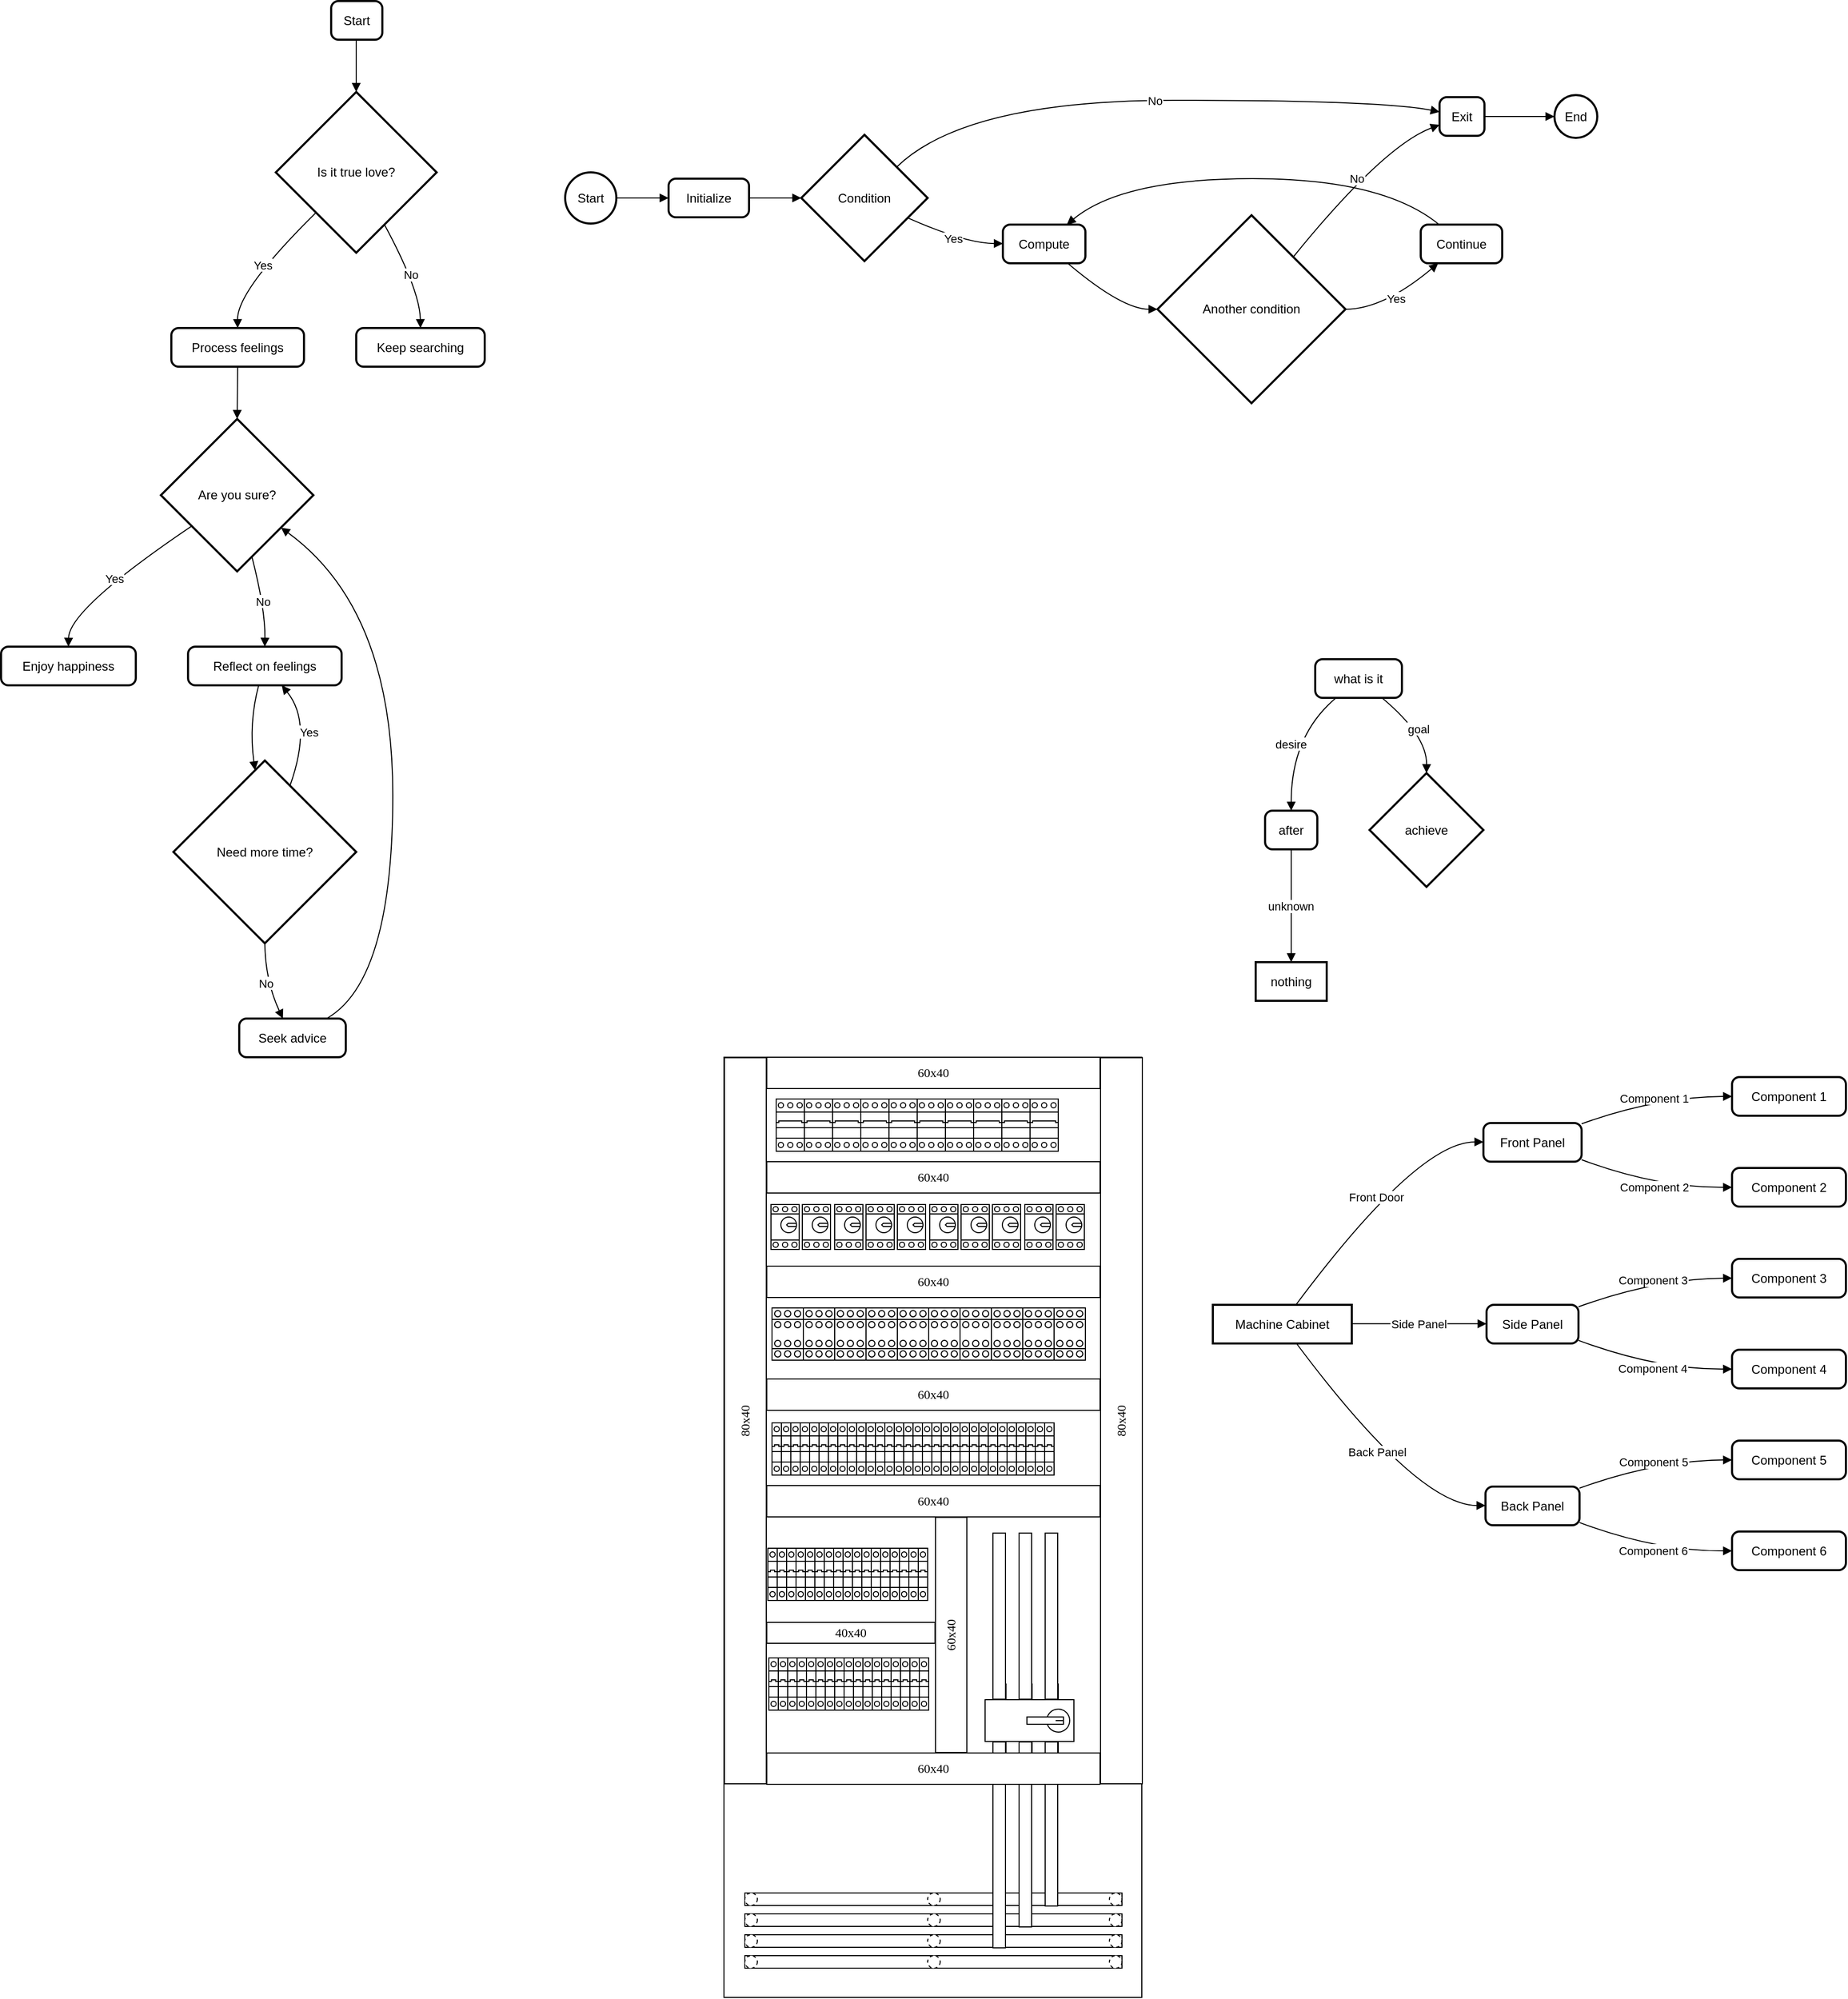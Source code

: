<mxfile version="24.7.10">
  <diagram name="Page-1" id="JNUpkEpiuHTfUst7GYjN">
    <mxGraphModel dx="1196" dy="-2684" grid="1" gridSize="10" guides="1" tooltips="1" connect="1" arrows="1" fold="1" page="1" pageScale="1" pageWidth="850" pageHeight="1100" math="0" shadow="0">
      <root>
        <mxCell id="0" />
        <mxCell id="1" parent="0" />
        <mxCell id="OuKS78Ats9uxQYEp-e0J-1" value="Start" style="rounded=1;absoluteArcSize=1;arcSize=14;whiteSpace=wrap;strokeWidth=2;" vertex="1" parent="1">
          <mxGeometry x="336" y="3370" width="49" height="37" as="geometry" />
        </mxCell>
        <mxCell id="OuKS78Ats9uxQYEp-e0J-2" value="Is it true love?" style="rhombus;strokeWidth=2;whiteSpace=wrap;" vertex="1" parent="1">
          <mxGeometry x="283" y="3457" width="154" height="154" as="geometry" />
        </mxCell>
        <mxCell id="OuKS78Ats9uxQYEp-e0J-3" value="Process feelings" style="rounded=1;absoluteArcSize=1;arcSize=14;whiteSpace=wrap;strokeWidth=2;" vertex="1" parent="1">
          <mxGeometry x="183" y="3683" width="127" height="37" as="geometry" />
        </mxCell>
        <mxCell id="OuKS78Ats9uxQYEp-e0J-4" value="Are you sure?" style="rhombus;strokeWidth=2;whiteSpace=wrap;" vertex="1" parent="1">
          <mxGeometry x="173" y="3770" width="146" height="146" as="geometry" />
        </mxCell>
        <mxCell id="OuKS78Ats9uxQYEp-e0J-5" value="Enjoy happiness" style="rounded=1;absoluteArcSize=1;arcSize=14;whiteSpace=wrap;strokeWidth=2;" vertex="1" parent="1">
          <mxGeometry x="20" y="3988" width="129" height="37" as="geometry" />
        </mxCell>
        <mxCell id="OuKS78Ats9uxQYEp-e0J-6" value="Reflect on feelings" style="rounded=1;absoluteArcSize=1;arcSize=14;whiteSpace=wrap;strokeWidth=2;" vertex="1" parent="1">
          <mxGeometry x="199" y="3988" width="147" height="37" as="geometry" />
        </mxCell>
        <mxCell id="OuKS78Ats9uxQYEp-e0J-7" value="Need more time?" style="rhombus;strokeWidth=2;whiteSpace=wrap;" vertex="1" parent="1">
          <mxGeometry x="185" y="4097" width="175" height="175" as="geometry" />
        </mxCell>
        <mxCell id="OuKS78Ats9uxQYEp-e0J-8" value="Seek advice" style="rounded=1;absoluteArcSize=1;arcSize=14;whiteSpace=wrap;strokeWidth=2;" vertex="1" parent="1">
          <mxGeometry x="248" y="4344" width="102" height="37" as="geometry" />
        </mxCell>
        <mxCell id="OuKS78Ats9uxQYEp-e0J-9" value="Keep searching" style="rounded=1;absoluteArcSize=1;arcSize=14;whiteSpace=wrap;strokeWidth=2;" vertex="1" parent="1">
          <mxGeometry x="360" y="3683" width="123" height="37" as="geometry" />
        </mxCell>
        <mxCell id="OuKS78Ats9uxQYEp-e0J-10" value="" style="curved=1;startArrow=none;endArrow=block;exitX=0.49;exitY=1;entryX=0.5;entryY=0;rounded=0;" edge="1" parent="1" source="OuKS78Ats9uxQYEp-e0J-1" target="OuKS78Ats9uxQYEp-e0J-2">
          <mxGeometry relative="1" as="geometry">
            <Array as="points" />
          </mxGeometry>
        </mxCell>
        <mxCell id="OuKS78Ats9uxQYEp-e0J-11" value="Yes" style="curved=1;startArrow=none;endArrow=block;exitX=0;exitY=1;entryX=0.5;entryY=0;rounded=0;" edge="1" parent="1" source="OuKS78Ats9uxQYEp-e0J-2" target="OuKS78Ats9uxQYEp-e0J-3">
          <mxGeometry relative="1" as="geometry">
            <Array as="points">
              <mxPoint x="246" y="3647" />
            </Array>
          </mxGeometry>
        </mxCell>
        <mxCell id="OuKS78Ats9uxQYEp-e0J-12" value="" style="curved=1;startArrow=none;endArrow=block;exitX=0.5;exitY=1;entryX=0.5;entryY=0;rounded=0;" edge="1" parent="1" source="OuKS78Ats9uxQYEp-e0J-3" target="OuKS78Ats9uxQYEp-e0J-4">
          <mxGeometry relative="1" as="geometry">
            <Array as="points" />
          </mxGeometry>
        </mxCell>
        <mxCell id="OuKS78Ats9uxQYEp-e0J-13" value="Yes" style="curved=1;startArrow=none;endArrow=block;exitX=0;exitY=0.84;entryX=0.5;entryY=0;rounded=0;" edge="1" parent="1" source="OuKS78Ats9uxQYEp-e0J-4" target="OuKS78Ats9uxQYEp-e0J-5">
          <mxGeometry relative="1" as="geometry">
            <Array as="points">
              <mxPoint x="85" y="3952" />
            </Array>
          </mxGeometry>
        </mxCell>
        <mxCell id="OuKS78Ats9uxQYEp-e0J-14" value="No" style="curved=1;startArrow=none;endArrow=block;exitX=0.62;exitY=1;entryX=0.5;entryY=0;rounded=0;" edge="1" parent="1" source="OuKS78Ats9uxQYEp-e0J-4" target="OuKS78Ats9uxQYEp-e0J-6">
          <mxGeometry relative="1" as="geometry">
            <Array as="points">
              <mxPoint x="273" y="3952" />
            </Array>
          </mxGeometry>
        </mxCell>
        <mxCell id="OuKS78Ats9uxQYEp-e0J-15" value="" style="curved=1;startArrow=none;endArrow=block;exitX=0.46;exitY=1;entryX=0.44;entryY=0;rounded=0;" edge="1" parent="1" source="OuKS78Ats9uxQYEp-e0J-6" target="OuKS78Ats9uxQYEp-e0J-7">
          <mxGeometry relative="1" as="geometry">
            <Array as="points">
              <mxPoint x="257" y="4061" />
            </Array>
          </mxGeometry>
        </mxCell>
        <mxCell id="OuKS78Ats9uxQYEp-e0J-16" value="Yes" style="curved=1;startArrow=none;endArrow=block;exitX=0.69;exitY=0;entryX=0.61;entryY=1;rounded=0;" edge="1" parent="1" source="OuKS78Ats9uxQYEp-e0J-7" target="OuKS78Ats9uxQYEp-e0J-6">
          <mxGeometry relative="1" as="geometry">
            <Array as="points">
              <mxPoint x="318" y="4061" />
            </Array>
          </mxGeometry>
        </mxCell>
        <mxCell id="OuKS78Ats9uxQYEp-e0J-17" value="No" style="curved=1;startArrow=none;endArrow=block;exitX=0.5;exitY=1;entryX=0.41;entryY=0;rounded=0;" edge="1" parent="1" source="OuKS78Ats9uxQYEp-e0J-7" target="OuKS78Ats9uxQYEp-e0J-8">
          <mxGeometry relative="1" as="geometry">
            <Array as="points">
              <mxPoint x="273" y="4308" />
            </Array>
          </mxGeometry>
        </mxCell>
        <mxCell id="OuKS78Ats9uxQYEp-e0J-18" value="" style="curved=1;startArrow=none;endArrow=block;exitX=0.82;exitY=0;entryX=1;entryY=0.87;rounded=0;" edge="1" parent="1" source="OuKS78Ats9uxQYEp-e0J-8" target="OuKS78Ats9uxQYEp-e0J-4">
          <mxGeometry relative="1" as="geometry">
            <Array as="points">
              <mxPoint x="395" y="4308" />
              <mxPoint x="395" y="3952" />
            </Array>
          </mxGeometry>
        </mxCell>
        <mxCell id="OuKS78Ats9uxQYEp-e0J-19" value="No" style="curved=1;startArrow=none;endArrow=block;exitX=0.77;exitY=1;entryX=0.5;entryY=0;rounded=0;" edge="1" parent="1" source="OuKS78Ats9uxQYEp-e0J-2" target="OuKS78Ats9uxQYEp-e0J-9">
          <mxGeometry relative="1" as="geometry">
            <Array as="points">
              <mxPoint x="421" y="3647" />
            </Array>
          </mxGeometry>
        </mxCell>
        <mxCell id="OuKS78Ats9uxQYEp-e0J-20" value="Start" style="ellipse;aspect=fixed;strokeWidth=2;whiteSpace=wrap;" vertex="1" parent="1">
          <mxGeometry x="560" y="3534" width="49" height="49" as="geometry" />
        </mxCell>
        <mxCell id="OuKS78Ats9uxQYEp-e0J-21" value="Initialize" style="rounded=1;absoluteArcSize=1;arcSize=14;whiteSpace=wrap;strokeWidth=2;" vertex="1" parent="1">
          <mxGeometry x="659" y="3540" width="77" height="37" as="geometry" />
        </mxCell>
        <mxCell id="OuKS78Ats9uxQYEp-e0J-22" value="Condition" style="rhombus;strokeWidth=2;whiteSpace=wrap;" vertex="1" parent="1">
          <mxGeometry x="786" y="3498" width="121" height="121" as="geometry" />
        </mxCell>
        <mxCell id="OuKS78Ats9uxQYEp-e0J-23" value="Compute" style="rounded=1;absoluteArcSize=1;arcSize=14;whiteSpace=wrap;strokeWidth=2;" vertex="1" parent="1">
          <mxGeometry x="979" y="3584" width="79" height="37" as="geometry" />
        </mxCell>
        <mxCell id="OuKS78Ats9uxQYEp-e0J-24" value="Another condition" style="rhombus;strokeWidth=2;whiteSpace=wrap;" vertex="1" parent="1">
          <mxGeometry x="1127" y="3575" width="180" height="180" as="geometry" />
        </mxCell>
        <mxCell id="OuKS78Ats9uxQYEp-e0J-25" value="Exit" style="rounded=1;absoluteArcSize=1;arcSize=14;whiteSpace=wrap;strokeWidth=2;" vertex="1" parent="1">
          <mxGeometry x="1397" y="3462" width="43" height="37" as="geometry" />
        </mxCell>
        <mxCell id="OuKS78Ats9uxQYEp-e0J-26" value="Continue" style="rounded=1;absoluteArcSize=1;arcSize=14;whiteSpace=wrap;strokeWidth=2;" vertex="1" parent="1">
          <mxGeometry x="1379" y="3584" width="78" height="37" as="geometry" />
        </mxCell>
        <mxCell id="OuKS78Ats9uxQYEp-e0J-27" value="End" style="ellipse;aspect=fixed;strokeWidth=2;whiteSpace=wrap;" vertex="1" parent="1">
          <mxGeometry x="1507" y="3460" width="41" height="41" as="geometry" />
        </mxCell>
        <mxCell id="OuKS78Ats9uxQYEp-e0J-28" value="" style="curved=1;startArrow=none;endArrow=block;exitX=1;exitY=0.5;entryX=0;entryY=0.5;rounded=0;" edge="1" parent="1" source="OuKS78Ats9uxQYEp-e0J-20" target="OuKS78Ats9uxQYEp-e0J-21">
          <mxGeometry relative="1" as="geometry">
            <Array as="points" />
          </mxGeometry>
        </mxCell>
        <mxCell id="OuKS78Ats9uxQYEp-e0J-29" value="" style="curved=1;startArrow=none;endArrow=block;exitX=1;exitY=0.5;entryX=0;entryY=0.5;rounded=0;" edge="1" parent="1" source="OuKS78Ats9uxQYEp-e0J-21" target="OuKS78Ats9uxQYEp-e0J-22">
          <mxGeometry relative="1" as="geometry">
            <Array as="points" />
          </mxGeometry>
        </mxCell>
        <mxCell id="OuKS78Ats9uxQYEp-e0J-30" value="Yes" style="curved=1;startArrow=none;endArrow=block;exitX=1;exitY=0.73;entryX=0;entryY=0.49;rounded=0;" edge="1" parent="1" source="OuKS78Ats9uxQYEp-e0J-22" target="OuKS78Ats9uxQYEp-e0J-23">
          <mxGeometry relative="1" as="geometry">
            <Array as="points">
              <mxPoint x="943" y="3602" />
            </Array>
          </mxGeometry>
        </mxCell>
        <mxCell id="OuKS78Ats9uxQYEp-e0J-31" value="" style="curved=1;startArrow=none;endArrow=block;exitX=0.78;exitY=0.99;entryX=0;entryY=0.5;rounded=0;" edge="1" parent="1" source="OuKS78Ats9uxQYEp-e0J-23" target="OuKS78Ats9uxQYEp-e0J-24">
          <mxGeometry relative="1" as="geometry">
            <Array as="points">
              <mxPoint x="1093" y="3665" />
            </Array>
          </mxGeometry>
        </mxCell>
        <mxCell id="OuKS78Ats9uxQYEp-e0J-32" value="No" style="curved=1;startArrow=none;endArrow=block;exitX=0.9;exitY=0;entryX=-0.01;entryY=0.72;rounded=0;" edge="1" parent="1" source="OuKS78Ats9uxQYEp-e0J-24" target="OuKS78Ats9uxQYEp-e0J-25">
          <mxGeometry relative="1" as="geometry">
            <Array as="points">
              <mxPoint x="1343" y="3509" />
            </Array>
          </mxGeometry>
        </mxCell>
        <mxCell id="OuKS78Ats9uxQYEp-e0J-33" value="Yes" style="curved=1;startArrow=none;endArrow=block;exitX=1;exitY=0.5;entryX=0.22;entryY=0.99;rounded=0;" edge="1" parent="1" source="OuKS78Ats9uxQYEp-e0J-24" target="OuKS78Ats9uxQYEp-e0J-26">
          <mxGeometry relative="1" as="geometry">
            <Array as="points">
              <mxPoint x="1343" y="3665" />
            </Array>
          </mxGeometry>
        </mxCell>
        <mxCell id="OuKS78Ats9uxQYEp-e0J-34" value="" style="curved=1;startArrow=none;endArrow=block;exitX=0.22;exitY=-0.01;entryX=0.78;entryY=-0.01;rounded=0;" edge="1" parent="1" source="OuKS78Ats9uxQYEp-e0J-26" target="OuKS78Ats9uxQYEp-e0J-23">
          <mxGeometry relative="1" as="geometry">
            <Array as="points">
              <mxPoint x="1343" y="3540" />
              <mxPoint x="1093" y="3540" />
            </Array>
          </mxGeometry>
        </mxCell>
        <mxCell id="OuKS78Ats9uxQYEp-e0J-35" value="No" style="curved=1;startArrow=none;endArrow=block;exitX=1;exitY=0.02;entryX=-0.01;entryY=0.38;rounded=0;" edge="1" parent="1" source="OuKS78Ats9uxQYEp-e0J-22" target="OuKS78Ats9uxQYEp-e0J-25">
          <mxGeometry relative="1" as="geometry">
            <Array as="points">
              <mxPoint x="943" y="3465" />
              <mxPoint x="1343" y="3465" />
            </Array>
          </mxGeometry>
        </mxCell>
        <mxCell id="OuKS78Ats9uxQYEp-e0J-36" value="" style="curved=1;startArrow=none;endArrow=block;exitX=0.99;exitY=0.5;entryX=0;entryY=0.5;rounded=0;" edge="1" parent="1" source="OuKS78Ats9uxQYEp-e0J-25" target="OuKS78Ats9uxQYEp-e0J-27">
          <mxGeometry relative="1" as="geometry">
            <Array as="points" />
          </mxGeometry>
        </mxCell>
        <mxCell id="OuKS78Ats9uxQYEp-e0J-46" value="" style="whiteSpace=wrap;html=1;rounded=0;shadow=0;comic=0;labelBackgroundColor=none;strokeWidth=1;fontFamily=Verdana;fontSize=12;align=center;" vertex="1" parent="1">
          <mxGeometry x="712" y="4381" width="400" height="900" as="geometry" />
        </mxCell>
        <mxCell id="OuKS78Ats9uxQYEp-e0J-47" value="80x40" style="shape=rect;dashed=0;shadow=0;html=1;whiteSpace=wrap;rotation=270;rounded=0;comic=0;labelBackgroundColor=none;strokeWidth=1;fontFamily=Verdana;fontSize=12;align=center;" vertex="1" parent="1">
          <mxGeometry x="385" y="4709" width="695" height="40" as="geometry" />
        </mxCell>
        <mxCell id="OuKS78Ats9uxQYEp-e0J-48" value="80x40" style="shape=rect;dashed=0;shadow=0;html=1;whiteSpace=wrap;rotation=270;rounded=0;comic=0;labelBackgroundColor=none;strokeWidth=1;fontFamily=Verdana;fontSize=12;align=center;" vertex="1" parent="1">
          <mxGeometry x="745" y="4709" width="695" height="40" as="geometry" />
        </mxCell>
        <mxCell id="OuKS78Ats9uxQYEp-e0J-49" value="60x40" style="shape=rect;dashed=0;shadow=0;html=1;whiteSpace=wrap;rounded=0;comic=0;labelBackgroundColor=none;strokeWidth=1;fontFamily=Verdana;fontSize=12;lign=center;" vertex="1" parent="1">
          <mxGeometry x="753" y="4381" width="319" height="30" as="geometry" />
        </mxCell>
        <mxCell id="OuKS78Ats9uxQYEp-e0J-50" value="" style="verticalLabelPosition=bottom;dashed=0;shadow=0;html=1;align=center;verticalAlign=top;strokeWidth=1;shape=mxgraph.cabinets.motorized_switch_3p;rounded=0;comic=0;labelBackgroundColor=none;fontFamily=Verdana;fontSize=12" vertex="1" parent="1">
          <mxGeometry x="962" y="4981" width="85" height="70" as="geometry" />
        </mxCell>
        <mxCell id="OuKS78Ats9uxQYEp-e0J-51" value="" style="whiteSpace=wrap;html=1;rounded=0;shadow=0;comic=0;labelBackgroundColor=none;strokeWidth=1;fontFamily=Verdana;fontSize=12;align=center;rotation=0;" vertex="1" parent="1">
          <mxGeometry x="732" y="5241" width="361" height="12" as="geometry" />
        </mxCell>
        <mxCell id="OuKS78Ats9uxQYEp-e0J-52" value="" style="whiteSpace=wrap;html=1;rounded=0;shadow=0;comic=0;labelBackgroundColor=none;strokeWidth=1;fontFamily=Verdana;fontSize=12;align=center;rotation=0;" vertex="1" parent="1">
          <mxGeometry x="732" y="5221" width="361" height="12" as="geometry" />
        </mxCell>
        <mxCell id="OuKS78Ats9uxQYEp-e0J-53" value="" style="whiteSpace=wrap;html=1;rounded=0;shadow=0;comic=0;labelBackgroundColor=none;strokeWidth=1;fontFamily=Verdana;fontSize=12;align=center;rotation=0;" vertex="1" parent="1">
          <mxGeometry x="732" y="5201" width="361" height="12" as="geometry" />
        </mxCell>
        <mxCell id="OuKS78Ats9uxQYEp-e0J-54" value="" style="whiteSpace=wrap;html=1;rounded=0;shadow=0;comic=0;labelBackgroundColor=none;strokeWidth=1;fontFamily=Verdana;fontSize=12;align=center;rotation=0;" vertex="1" parent="1">
          <mxGeometry x="732" y="5181" width="361" height="12" as="geometry" />
        </mxCell>
        <mxCell id="OuKS78Ats9uxQYEp-e0J-55" value="" style="ellipse;whiteSpace=wrap;html=1;rounded=0;shadow=0;comic=0;labelBackgroundColor=none;strokeWidth=1;fontFamily=Verdana;fontSize=12;align=center;dashed=1;" vertex="1" parent="1">
          <mxGeometry x="732" y="5241" width="12" height="12" as="geometry" />
        </mxCell>
        <mxCell id="OuKS78Ats9uxQYEp-e0J-56" value="" style="ellipse;whiteSpace=wrap;html=1;rounded=0;shadow=0;comic=0;labelBackgroundColor=none;strokeWidth=1;fontFamily=Verdana;fontSize=12;align=center;dashed=1;" vertex="1" parent="1">
          <mxGeometry x="907" y="5241" width="12" height="12" as="geometry" />
        </mxCell>
        <mxCell id="OuKS78Ats9uxQYEp-e0J-57" value="" style="ellipse;whiteSpace=wrap;html=1;rounded=0;shadow=0;comic=0;labelBackgroundColor=none;strokeWidth=1;fontFamily=Verdana;fontSize=12;align=center;dashed=1;" vertex="1" parent="1">
          <mxGeometry x="1081" y="5241" width="12" height="12" as="geometry" />
        </mxCell>
        <mxCell id="OuKS78Ats9uxQYEp-e0J-58" value="" style="ellipse;whiteSpace=wrap;html=1;rounded=0;shadow=0;comic=0;labelBackgroundColor=none;strokeWidth=1;fontFamily=Verdana;fontSize=12;align=center;dashed=1;" vertex="1" parent="1">
          <mxGeometry x="732" y="5221" width="12" height="12" as="geometry" />
        </mxCell>
        <mxCell id="OuKS78Ats9uxQYEp-e0J-59" value="" style="ellipse;whiteSpace=wrap;html=1;rounded=0;shadow=0;comic=0;labelBackgroundColor=none;strokeWidth=1;fontFamily=Verdana;fontSize=12;align=center;dashed=1;" vertex="1" parent="1">
          <mxGeometry x="907" y="5221" width="12" height="12" as="geometry" />
        </mxCell>
        <mxCell id="OuKS78Ats9uxQYEp-e0J-60" value="" style="ellipse;whiteSpace=wrap;html=1;rounded=0;shadow=0;comic=0;labelBackgroundColor=none;strokeWidth=1;fontFamily=Verdana;fontSize=12;align=center;dashed=1;" vertex="1" parent="1">
          <mxGeometry x="1081" y="5221" width="12" height="12" as="geometry" />
        </mxCell>
        <mxCell id="OuKS78Ats9uxQYEp-e0J-61" value="" style="ellipse;whiteSpace=wrap;html=1;rounded=0;shadow=0;comic=0;labelBackgroundColor=none;strokeWidth=1;fontFamily=Verdana;fontSize=12;align=center;dashed=1;" vertex="1" parent="1">
          <mxGeometry x="732" y="5201" width="12" height="12" as="geometry" />
        </mxCell>
        <mxCell id="OuKS78Ats9uxQYEp-e0J-62" value="" style="ellipse;whiteSpace=wrap;html=1;rounded=0;shadow=0;comic=0;labelBackgroundColor=none;strokeWidth=1;fontFamily=Verdana;fontSize=12;align=center;dashed=1;" vertex="1" parent="1">
          <mxGeometry x="907" y="5201" width="12" height="12" as="geometry" />
        </mxCell>
        <mxCell id="OuKS78Ats9uxQYEp-e0J-63" value="" style="ellipse;whiteSpace=wrap;html=1;rounded=0;shadow=0;comic=0;labelBackgroundColor=none;strokeWidth=1;fontFamily=Verdana;fontSize=12;align=center;dashed=1;" vertex="1" parent="1">
          <mxGeometry x="1081" y="5201" width="12" height="12" as="geometry" />
        </mxCell>
        <mxCell id="OuKS78Ats9uxQYEp-e0J-64" value="" style="ellipse;whiteSpace=wrap;html=1;rounded=0;shadow=0;comic=0;labelBackgroundColor=none;strokeWidth=1;fontFamily=Verdana;fontSize=12;align=center;dashed=1;" vertex="1" parent="1">
          <mxGeometry x="732" y="5181" width="12" height="12" as="geometry" />
        </mxCell>
        <mxCell id="OuKS78Ats9uxQYEp-e0J-65" value="" style="ellipse;whiteSpace=wrap;html=1;rounded=0;shadow=0;comic=0;labelBackgroundColor=none;strokeWidth=1;fontFamily=Verdana;fontSize=12;align=center;dashed=1;" vertex="1" parent="1">
          <mxGeometry x="907" y="5181" width="12" height="12" as="geometry" />
        </mxCell>
        <mxCell id="OuKS78Ats9uxQYEp-e0J-66" value="" style="ellipse;whiteSpace=wrap;html=1;rounded=0;shadow=0;comic=0;labelBackgroundColor=none;strokeWidth=1;fontFamily=Verdana;fontSize=12;align=center;dashed=1;" vertex="1" parent="1">
          <mxGeometry x="1081" y="5181" width="12" height="12" as="geometry" />
        </mxCell>
        <mxCell id="OuKS78Ats9uxQYEp-e0J-67" value="" style="whiteSpace=wrap;html=1;rounded=0;shadow=0;comic=0;labelBackgroundColor=none;strokeWidth=1;ontFamily=Verdana;fontSize=12;align=center;rotation=-90;" vertex="1" parent="1">
          <mxGeometry x="947" y="5109" width="157" height="12" as="geometry" />
        </mxCell>
        <mxCell id="OuKS78Ats9uxQYEp-e0J-68" value="" style="whiteSpace=wrap;html=1;rounded=0;shadow=0;comic=0;labelBackgroundColor=none;strokeWidth=1;ontFamily=Verdana;fontSize=12;align=center;rotation=-90;" vertex="1" parent="1">
          <mxGeometry x="912" y="5119" width="177" height="12" as="geometry" />
        </mxCell>
        <mxCell id="OuKS78Ats9uxQYEp-e0J-69" value="" style="whiteSpace=wrap;html=1;rounded=0;shadow=0;comic=0;labelBackgroundColor=none;strokeWidth=1;ontFamily=Verdana;fontSize=12;align=center;rotation=-90;" vertex="1" parent="1">
          <mxGeometry x="877" y="5129" width="197" height="12" as="geometry" />
        </mxCell>
        <mxCell id="OuKS78Ats9uxQYEp-e0J-70" value="" style="whiteSpace=wrap;html=1;rounded=0;shadow=0;comic=0;labelBackgroundColor=none;strokeWidth=1;fontFamily=Verdana;fontSize=12;align=center;rotation=-90;" vertex="1" parent="1">
          <mxGeometry x="896" y="4910" width="159" height="12" as="geometry" />
        </mxCell>
        <mxCell id="OuKS78Ats9uxQYEp-e0J-71" value="" style="whiteSpace=wrap;html=1;rounded=0;shadow=0;comic=0;labelBackgroundColor=none;strokeWidth=1;fontFamily=Verdana;fontSize=12;align=center;rotation=-90;" vertex="1" parent="1">
          <mxGeometry x="921" y="4910" width="159" height="12" as="geometry" />
        </mxCell>
        <mxCell id="OuKS78Ats9uxQYEp-e0J-72" value="" style="whiteSpace=wrap;html=1;rounded=0;shadow=0;comic=0;labelBackgroundColor=none;strokeWidth=1;fontFamily=Verdana;fontSize=12;align=center;rotation=-90;" vertex="1" parent="1">
          <mxGeometry x="946" y="4910" width="159" height="12" as="geometry" />
        </mxCell>
        <mxCell id="OuKS78Ats9uxQYEp-e0J-73" value="60x40" style="shape=rect;dashed=0;shadow=0;html=1;whiteSpace=wrap;rounded=0;comic=0;labelBackgroundColor=none;strokeWidth=1;fontFamily=Verdana;fontSize=12;align=center;" vertex="1" parent="1">
          <mxGeometry x="753" y="5047" width="319" height="30" as="geometry" />
        </mxCell>
        <mxCell id="OuKS78Ats9uxQYEp-e0J-74" value="60x40" style="shape=rect;dashed=0;shadow=0;html=1;whiteSpace=wrap;rounded=0;comic=0;labelBackgroundColor=none;strokeWidth=1;fontFamily=Verdana;fontSize=12;align=center;" vertex="1" parent="1">
          <mxGeometry x="753" y="4791" width="319" height="30" as="geometry" />
        </mxCell>
        <mxCell id="OuKS78Ats9uxQYEp-e0J-75" value="60x40" style="shape=rect;dashed=0;shadow=0;html=1;whiteSpace=wrap;rounded=0;comic=0;labelBackgroundColor=none;strokeWidth=1;fontFamily=Verdana;fontSize=12;align=center;" vertex="1" parent="1">
          <mxGeometry x="753" y="4689" width="319" height="30" as="geometry" />
        </mxCell>
        <mxCell id="OuKS78Ats9uxQYEp-e0J-76" value="60x40" style="shape=rect;dashed=0;shadow=0;html=1;whiteSpace=wrap;rounded=0;comic=0;labelBackgroundColor=none;strokeWidth=1;fontFamily=Verdana;fontSize=12;align=center;" vertex="1" parent="1">
          <mxGeometry x="753" y="4481" width="319" height="30" as="geometry" />
        </mxCell>
        <mxCell id="OuKS78Ats9uxQYEp-e0J-77" value="" style="verticalLabelPosition=bottom;dashed=0;shadow=0;html=1;align=center;verticalAlign=top;strokeWidth=1;shape=mxgraph.cabinets.cb_3p;rounded=0;comic=0;labelBackgroundColor=none;fontFamily=Verdana;fontSize=12" vertex="1" parent="1">
          <mxGeometry x="762" y="4421" width="27" height="50" as="geometry" />
        </mxCell>
        <mxCell id="OuKS78Ats9uxQYEp-e0J-78" value="" style="verticalLabelPosition=bottom;dashed=0;shadow=0;html=1;align=center;verticalAlign=top;strokeWidth=1;shape=mxgraph.cabinets.cb_3p;rounded=0;comic=0;labelBackgroundColor=none;fontFamily=Verdana;fontSize=12" vertex="1" parent="1">
          <mxGeometry x="789" y="4421" width="27" height="50" as="geometry" />
        </mxCell>
        <mxCell id="OuKS78Ats9uxQYEp-e0J-79" value="" style="verticalLabelPosition=bottom;dashed=0;shadow=0;html=1;align=center;verticalAlign=top;strokeWidth=1;shape=mxgraph.cabinets.cb_3p;rounded=0;comic=0;labelBackgroundColor=none;fontFamily=Verdana;fontSize=12" vertex="1" parent="1">
          <mxGeometry x="816" y="4421" width="27" height="50" as="geometry" />
        </mxCell>
        <mxCell id="OuKS78Ats9uxQYEp-e0J-80" value="" style="verticalLabelPosition=bottom;dashed=0;shadow=0;html=1;align=center;verticalAlign=top;strokeWidth=1;shape=mxgraph.cabinets.cb_3p;rounded=0;comic=0;labelBackgroundColor=none;fontFamily=Verdana;fontSize=12" vertex="1" parent="1">
          <mxGeometry x="843" y="4421" width="27" height="50" as="geometry" />
        </mxCell>
        <mxCell id="OuKS78Ats9uxQYEp-e0J-81" value="" style="verticalLabelPosition=bottom;dashed=0;shadow=0;html=1;align=center;verticalAlign=top;strokeWidth=1;shape=mxgraph.cabinets.cb_3p;rounded=0;comic=0;labelBackgroundColor=none;fontFamily=Verdana;fontSize=12" vertex="1" parent="1">
          <mxGeometry x="870" y="4421" width="27" height="50" as="geometry" />
        </mxCell>
        <mxCell id="OuKS78Ats9uxQYEp-e0J-82" value="" style="verticalLabelPosition=bottom;dashed=0;shadow=0;html=1;align=center;verticalAlign=top;strokeWidth=1;shape=mxgraph.cabinets.cb_3p;rounded=0;comic=0;labelBackgroundColor=none;fontFamily=Verdana;fontSize=12" vertex="1" parent="1">
          <mxGeometry x="897" y="4421" width="27" height="50" as="geometry" />
        </mxCell>
        <mxCell id="OuKS78Ats9uxQYEp-e0J-83" value="" style="verticalLabelPosition=bottom;dashed=0;shadow=0;html=1;align=center;verticalAlign=top;strokeWidth=1;shape=mxgraph.cabinets.cb_3p;rounded=0;comic=0;labelBackgroundColor=none;fontFamily=Verdana;fontSize=12" vertex="1" parent="1">
          <mxGeometry x="924" y="4421" width="27" height="50" as="geometry" />
        </mxCell>
        <mxCell id="OuKS78Ats9uxQYEp-e0J-84" value="" style="verticalLabelPosition=bottom;dashed=0;shadow=0;html=1;align=center;verticalAlign=top;strokeWidth=1;shape=mxgraph.cabinets.cb_3p;rounded=0;comic=0;labelBackgroundColor=none;fontFamily=Verdana;fontSize=12" vertex="1" parent="1">
          <mxGeometry x="951" y="4421" width="27" height="50" as="geometry" />
        </mxCell>
        <mxCell id="OuKS78Ats9uxQYEp-e0J-85" value="" style="verticalLabelPosition=bottom;dashed=0;shadow=0;html=1;align=center;verticalAlign=top;strokeWidth=1;shape=mxgraph.cabinets.cb_3p;rounded=0;comic=0;labelBackgroundColor=none;fontFamily=Verdana;fontSize=12" vertex="1" parent="1">
          <mxGeometry x="978" y="4421" width="27" height="50" as="geometry" />
        </mxCell>
        <mxCell id="OuKS78Ats9uxQYEp-e0J-86" value="" style="verticalLabelPosition=bottom;dashed=0;shadow=0;html=1;align=center;verticalAlign=top;strokeWidth=1;shape=mxgraph.cabinets.cb_3p;rounded=0;comic=0;labelBackgroundColor=none;fontFamily=Verdana;fontSize=12" vertex="1" parent="1">
          <mxGeometry x="1005" y="4421" width="27" height="50" as="geometry" />
        </mxCell>
        <mxCell id="OuKS78Ats9uxQYEp-e0J-87" value="" style="verticalLabelPosition=bottom;dashed=0;shadow=0;html=1;align=center;verticalAlign=top;strokeWidth=1;shape=mxgraph.cabinets.contactor_32_125a;rounded=0;comic=0;labelBackgroundColor=none;fontFamily=Verdana;fontSize=12" vertex="1" parent="1">
          <mxGeometry x="758" y="4621" width="30" height="50" as="geometry" />
        </mxCell>
        <mxCell id="OuKS78Ats9uxQYEp-e0J-88" value="" style="verticalLabelPosition=bottom;dashed=0;shadow=0;html=1;align=center;verticalAlign=top;strokeWidth=1;shape=mxgraph.cabinets.contactor_32_125a;rounded=0;comic=0;labelBackgroundColor=none;fontFamily=Verdana;fontSize=12" vertex="1" parent="1">
          <mxGeometry x="788" y="4621" width="30" height="50" as="geometry" />
        </mxCell>
        <mxCell id="OuKS78Ats9uxQYEp-e0J-89" value="" style="verticalLabelPosition=bottom;dashed=0;shadow=0;html=1;align=center;verticalAlign=top;strokeWidth=1;shape=mxgraph.cabinets.contactor_32_125a;rounded=0;comic=0;labelBackgroundColor=none;fontFamily=Verdana;fontSize=12" vertex="1" parent="1">
          <mxGeometry x="818" y="4621" width="30" height="50" as="geometry" />
        </mxCell>
        <mxCell id="OuKS78Ats9uxQYEp-e0J-90" value="" style="verticalLabelPosition=bottom;dashed=0;shadow=0;html=1;align=center;verticalAlign=top;strokeWidth=1;shape=mxgraph.cabinets.contactor_32_125a;rounded=0;comic=0;labelBackgroundColor=none;fontFamily=Verdana;fontSize=12" vertex="1" parent="1">
          <mxGeometry x="848" y="4621" width="30" height="50" as="geometry" />
        </mxCell>
        <mxCell id="OuKS78Ats9uxQYEp-e0J-91" value="" style="verticalLabelPosition=bottom;dashed=0;shadow=0;html=1;align=center;verticalAlign=top;strokeWidth=1;shape=mxgraph.cabinets.contactor_32_125a;rounded=0;comic=0;labelBackgroundColor=none;fontFamily=Verdana;fontSize=12" vertex="1" parent="1">
          <mxGeometry x="878" y="4621" width="30" height="50" as="geometry" />
        </mxCell>
        <mxCell id="OuKS78Ats9uxQYEp-e0J-92" value="" style="verticalLabelPosition=bottom;dashed=0;shadow=0;html=1;align=center;verticalAlign=top;strokeWidth=1;shape=mxgraph.cabinets.contactor_32_125a;rounded=0;comic=0;labelBackgroundColor=none;fontFamily=Verdana;fontSize=12" vertex="1" parent="1">
          <mxGeometry x="908" y="4621" width="30" height="50" as="geometry" />
        </mxCell>
        <mxCell id="OuKS78Ats9uxQYEp-e0J-93" value="" style="verticalLabelPosition=bottom;dashed=0;shadow=0;html=1;align=center;verticalAlign=top;strokeWidth=1;shape=mxgraph.cabinets.contactor_32_125a;rounded=0;comic=0;labelBackgroundColor=none;fontFamily=Verdana;fontSize=12" vertex="1" parent="1">
          <mxGeometry x="938" y="4621" width="30" height="50" as="geometry" />
        </mxCell>
        <mxCell id="OuKS78Ats9uxQYEp-e0J-94" value="" style="verticalLabelPosition=bottom;dashed=0;shadow=0;html=1;align=center;verticalAlign=top;strokeWidth=1;shape=mxgraph.cabinets.contactor_32_125a;rounded=0;comic=0;labelBackgroundColor=none;fontFamily=Verdana;fontSize=12" vertex="1" parent="1">
          <mxGeometry x="968" y="4621" width="30" height="50" as="geometry" />
        </mxCell>
        <mxCell id="OuKS78Ats9uxQYEp-e0J-95" value="" style="verticalLabelPosition=bottom;dashed=0;shadow=0;html=1;align=center;verticalAlign=top;strokeWidth=1;shape=mxgraph.cabinets.contactor_32_125a;rounded=0;comic=0;labelBackgroundColor=none;fontFamily=Verdana;fontSize=12" vertex="1" parent="1">
          <mxGeometry x="998" y="4621" width="30" height="50" as="geometry" />
        </mxCell>
        <mxCell id="OuKS78Ats9uxQYEp-e0J-96" value="" style="verticalLabelPosition=bottom;dashed=0;shadow=0;html=1;align=center;verticalAlign=top;strokeWidth=1;shape=mxgraph.cabinets.contactor_32_125a;rounded=0;comic=0;labelBackgroundColor=none;fontFamily=Verdana;fontSize=12" vertex="1" parent="1">
          <mxGeometry x="1028" y="4621" width="30" height="50" as="geometry" />
        </mxCell>
        <mxCell id="OuKS78Ats9uxQYEp-e0J-97" value="60x40" style="shape=rect;dashed=0;shadow=0;html=1;whiteSpace=wrap;rounded=0;comic=0;labelBackgroundColor=none;strokeWidth=1;fontFamily=Verdana;fontSize=12;align=center;" vertex="1" parent="1">
          <mxGeometry x="753" y="4581" width="319" height="30" as="geometry" />
        </mxCell>
        <mxCell id="OuKS78Ats9uxQYEp-e0J-98" value="" style="verticalLabelPosition=bottom;dashed=0;shadow=0;html=1;align=center;verticalAlign=top;strokeWidth=1;shape=mxgraph.cabinets.motor_cb_1_32a;rounded=0;comic=0;labelBackgroundColor=none;fontFamily=Verdana;fontColor=#000000;" vertex="1" parent="1">
          <mxGeometry x="757" y="4522" width="27" height="43" as="geometry" />
        </mxCell>
        <mxCell id="OuKS78Ats9uxQYEp-e0J-99" value="" style="verticalLabelPosition=bottom;dashed=0;shadow=0;html=1;align=center;verticalAlign=top;strokeWidth=1;shape=mxgraph.cabinets.motor_cb_1_32a;rounded=0;comic=0;labelBackgroundColor=none;fontFamily=Verdana;fontColor=#000000;" vertex="1" parent="1">
          <mxGeometry x="787" y="4522" width="27" height="43" as="geometry" />
        </mxCell>
        <mxCell id="OuKS78Ats9uxQYEp-e0J-100" value="" style="verticalLabelPosition=bottom;dashed=0;shadow=0;html=1;align=center;verticalAlign=top;strokeWidth=1;shape=mxgraph.cabinets.motor_cb_1_32a;rounded=0;comic=0;labelBackgroundColor=none;fontFamily=Verdana;fontColor=#000000;" vertex="1" parent="1">
          <mxGeometry x="818" y="4522" width="27" height="43" as="geometry" />
        </mxCell>
        <mxCell id="OuKS78Ats9uxQYEp-e0J-101" value="" style="verticalLabelPosition=bottom;dashed=0;shadow=0;html=1;align=center;verticalAlign=top;strokeWidth=1;shape=mxgraph.cabinets.motor_cb_1_32a;rounded=0;comic=0;labelBackgroundColor=none;fontFamily=Verdana;fontColor=#000000;" vertex="1" parent="1">
          <mxGeometry x="848" y="4522" width="27" height="43" as="geometry" />
        </mxCell>
        <mxCell id="OuKS78Ats9uxQYEp-e0J-102" value="" style="verticalLabelPosition=bottom;dashed=0;shadow=0;html=1;align=center;verticalAlign=top;strokeWidth=1;shape=mxgraph.cabinets.motor_cb_1_32a;rounded=0;comic=0;labelBackgroundColor=none;fontFamily=Verdana;fontColor=#000000;" vertex="1" parent="1">
          <mxGeometry x="878" y="4522" width="27" height="43" as="geometry" />
        </mxCell>
        <mxCell id="OuKS78Ats9uxQYEp-e0J-103" value="" style="verticalLabelPosition=bottom;dashed=0;shadow=0;html=1;align=center;verticalAlign=top;strokeWidth=1;shape=mxgraph.cabinets.motor_cb_1_32a;rounded=0;comic=0;labelBackgroundColor=none;fontFamily=Verdana;fontColor=#000000;" vertex="1" parent="1">
          <mxGeometry x="909" y="4522" width="27" height="43" as="geometry" />
        </mxCell>
        <mxCell id="OuKS78Ats9uxQYEp-e0J-104" value="" style="verticalLabelPosition=bottom;dashed=0;shadow=0;html=1;align=center;verticalAlign=top;strokeWidth=1;shape=mxgraph.cabinets.motor_cb_1_32a;rounded=0;comic=0;labelBackgroundColor=none;fontFamily=Verdana;fontColor=#000000;" vertex="1" parent="1">
          <mxGeometry x="939" y="4522" width="27" height="43" as="geometry" />
        </mxCell>
        <mxCell id="OuKS78Ats9uxQYEp-e0J-105" value="" style="verticalLabelPosition=bottom;dashed=0;shadow=0;html=1;align=center;verticalAlign=top;strokeWidth=1;shape=mxgraph.cabinets.motor_cb_1_32a;rounded=0;comic=0;labelBackgroundColor=none;fontFamily=Verdana;fontColor=#000000;" vertex="1" parent="1">
          <mxGeometry x="969" y="4522" width="27" height="43" as="geometry" />
        </mxCell>
        <mxCell id="OuKS78Ats9uxQYEp-e0J-106" value="" style="verticalLabelPosition=bottom;dashed=0;shadow=0;html=1;align=center;verticalAlign=top;strokeWidth=1;shape=mxgraph.cabinets.motor_cb_1_32a;rounded=0;comic=0;labelBackgroundColor=none;fontFamily=Verdana;fontColor=#000000;" vertex="1" parent="1">
          <mxGeometry x="1000" y="4522" width="27" height="43" as="geometry" />
        </mxCell>
        <mxCell id="OuKS78Ats9uxQYEp-e0J-107" value="" style="verticalLabelPosition=bottom;dashed=0;shadow=0;html=1;align=center;verticalAlign=top;strokeWidth=1;shape=mxgraph.cabinets.motor_cb_1_32a;rounded=0;comic=0;labelBackgroundColor=none;fontFamily=Verdana;fontColor=#000000;" vertex="1" parent="1">
          <mxGeometry x="1030" y="4522" width="27" height="43" as="geometry" />
        </mxCell>
        <mxCell id="OuKS78Ats9uxQYEp-e0J-108" value="" style="verticalLabelPosition=bottom;dashed=0;shadow=0;html=1;align=center;verticalAlign=top;strokeWidth=1;shape=mxgraph.cabinets.cb_1p;rounded=0;comic=0;labelBackgroundColor=none;fontFamily=Verdana;fontSize=12" vertex="1" parent="1">
          <mxGeometry x="758" y="4731" width="9" height="50" as="geometry" />
        </mxCell>
        <mxCell id="OuKS78Ats9uxQYEp-e0J-109" value="" style="verticalLabelPosition=bottom;dashed=0;shadow=0;html=1;align=center;verticalAlign=top;strokeWidth=1;shape=mxgraph.cabinets.cb_1p;rounded=0;comic=0;labelBackgroundColor=none;fontFamily=Verdana;fontSize=12" vertex="1" parent="1">
          <mxGeometry x="767" y="4731" width="9" height="50" as="geometry" />
        </mxCell>
        <mxCell id="OuKS78Ats9uxQYEp-e0J-110" value="" style="verticalLabelPosition=bottom;dashed=0;shadow=0;html=1;align=center;verticalAlign=top;strokeWidth=1;shape=mxgraph.cabinets.cb_1p;rounded=0;comic=0;labelBackgroundColor=none;fontFamily=Verdana;fontSize=12" vertex="1" parent="1">
          <mxGeometry x="776" y="4731" width="9" height="50" as="geometry" />
        </mxCell>
        <mxCell id="OuKS78Ats9uxQYEp-e0J-111" value="" style="verticalLabelPosition=bottom;dashed=0;shadow=0;html=1;align=center;verticalAlign=top;strokeWidth=1;shape=mxgraph.cabinets.cb_1p;rounded=0;comic=0;labelBackgroundColor=none;fontFamily=Verdana;fontSize=12" vertex="1" parent="1">
          <mxGeometry x="785" y="4731" width="9" height="50" as="geometry" />
        </mxCell>
        <mxCell id="OuKS78Ats9uxQYEp-e0J-112" value="" style="verticalLabelPosition=bottom;dashed=0;shadow=0;html=1;align=center;verticalAlign=top;strokeWidth=1;shape=mxgraph.cabinets.cb_1p;rounded=0;comic=0;labelBackgroundColor=none;fontFamily=Verdana;fontSize=12" vertex="1" parent="1">
          <mxGeometry x="794" y="4731" width="9" height="50" as="geometry" />
        </mxCell>
        <mxCell id="OuKS78Ats9uxQYEp-e0J-113" value="" style="verticalLabelPosition=bottom;dashed=0;shadow=0;html=1;align=center;verticalAlign=top;strokeWidth=1;shape=mxgraph.cabinets.cb_1p;rounded=0;comic=0;labelBackgroundColor=none;fontFamily=Verdana;fontSize=12" vertex="1" parent="1">
          <mxGeometry x="803" y="4731" width="9" height="50" as="geometry" />
        </mxCell>
        <mxCell id="OuKS78Ats9uxQYEp-e0J-114" value="" style="verticalLabelPosition=bottom;dashed=0;shadow=0;html=1;align=center;verticalAlign=top;strokeWidth=1;shape=mxgraph.cabinets.cb_1p;rounded=0;comic=0;labelBackgroundColor=none;fontFamily=Verdana;fontSize=12" vertex="1" parent="1">
          <mxGeometry x="812" y="4731" width="9" height="50" as="geometry" />
        </mxCell>
        <mxCell id="OuKS78Ats9uxQYEp-e0J-115" value="" style="verticalLabelPosition=bottom;dashed=0;shadow=0;html=1;align=center;verticalAlign=top;strokeWidth=1;shape=mxgraph.cabinets.cb_1p;rounded=0;comic=0;labelBackgroundColor=none;fontFamily=Verdana;fontSize=12" vertex="1" parent="1">
          <mxGeometry x="821" y="4731" width="9" height="50" as="geometry" />
        </mxCell>
        <mxCell id="OuKS78Ats9uxQYEp-e0J-116" value="" style="verticalLabelPosition=bottom;dashed=0;shadow=0;html=1;align=center;verticalAlign=top;strokeWidth=1;shape=mxgraph.cabinets.cb_1p;rounded=0;comic=0;labelBackgroundColor=none;fontFamily=Verdana;fontSize=12" vertex="1" parent="1">
          <mxGeometry x="830" y="4731" width="9" height="50" as="geometry" />
        </mxCell>
        <mxCell id="OuKS78Ats9uxQYEp-e0J-117" value="" style="verticalLabelPosition=bottom;dashed=0;shadow=0;html=1;align=center;verticalAlign=top;strokeWidth=1;shape=mxgraph.cabinets.cb_1p;rounded=0;comic=0;labelBackgroundColor=none;fontFamily=Verdana;fontSize=12" vertex="1" parent="1">
          <mxGeometry x="839" y="4731" width="9" height="50" as="geometry" />
        </mxCell>
        <mxCell id="OuKS78Ats9uxQYEp-e0J-118" value="" style="verticalLabelPosition=bottom;dashed=0;shadow=0;html=1;align=center;verticalAlign=top;strokeWidth=1;shape=mxgraph.cabinets.cb_1p;rounded=0;comic=0;labelBackgroundColor=none;fontFamily=Verdana;fontSize=12" vertex="1" parent="1">
          <mxGeometry x="848" y="4731" width="9" height="50" as="geometry" />
        </mxCell>
        <mxCell id="OuKS78Ats9uxQYEp-e0J-119" value="" style="verticalLabelPosition=bottom;dashed=0;shadow=0;html=1;align=center;verticalAlign=top;strokeWidth=1;shape=mxgraph.cabinets.cb_1p;rounded=0;comic=0;labelBackgroundColor=none;fontFamily=Verdana;fontSize=12" vertex="1" parent="1">
          <mxGeometry x="857" y="4731" width="9" height="50" as="geometry" />
        </mxCell>
        <mxCell id="OuKS78Ats9uxQYEp-e0J-120" value="" style="verticalLabelPosition=bottom;dashed=0;shadow=0;html=1;align=center;verticalAlign=top;strokeWidth=1;shape=mxgraph.cabinets.cb_1p;rounded=0;comic=0;labelBackgroundColor=none;fontFamily=Verdana;fontSize=12" vertex="1" parent="1">
          <mxGeometry x="866" y="4731" width="9" height="50" as="geometry" />
        </mxCell>
        <mxCell id="OuKS78Ats9uxQYEp-e0J-121" value="" style="verticalLabelPosition=bottom;dashed=0;shadow=0;html=1;align=center;verticalAlign=top;strokeWidth=1;shape=mxgraph.cabinets.cb_1p;rounded=0;comic=0;labelBackgroundColor=none;fontFamily=Verdana;fontSize=12" vertex="1" parent="1">
          <mxGeometry x="875" y="4731" width="9" height="50" as="geometry" />
        </mxCell>
        <mxCell id="OuKS78Ats9uxQYEp-e0J-122" value="" style="verticalLabelPosition=bottom;dashed=0;shadow=0;html=1;align=center;verticalAlign=top;strokeWidth=1;shape=mxgraph.cabinets.cb_1p;rounded=0;comic=0;labelBackgroundColor=none;fontFamily=Verdana;fontSize=12" vertex="1" parent="1">
          <mxGeometry x="884" y="4731" width="9" height="50" as="geometry" />
        </mxCell>
        <mxCell id="OuKS78Ats9uxQYEp-e0J-123" value="" style="verticalLabelPosition=bottom;dashed=0;shadow=0;html=1;align=center;verticalAlign=top;strokeWidth=1;shape=mxgraph.cabinets.cb_1p;rounded=0;comic=0;labelBackgroundColor=none;fontFamily=Verdana;fontSize=12" vertex="1" parent="1">
          <mxGeometry x="893" y="4731" width="9" height="50" as="geometry" />
        </mxCell>
        <mxCell id="OuKS78Ats9uxQYEp-e0J-124" value="" style="verticalLabelPosition=bottom;dashed=0;shadow=0;html=1;align=center;verticalAlign=top;strokeWidth=1;shape=mxgraph.cabinets.cb_1p;rounded=0;comic=0;labelBackgroundColor=none;fontFamily=Verdana;fontSize=12" vertex="1" parent="1">
          <mxGeometry x="902" y="4731" width="9" height="50" as="geometry" />
        </mxCell>
        <mxCell id="OuKS78Ats9uxQYEp-e0J-125" value="" style="verticalLabelPosition=bottom;dashed=0;shadow=0;html=1;align=center;verticalAlign=top;strokeWidth=1;shape=mxgraph.cabinets.cb_1p;rounded=0;comic=0;labelBackgroundColor=none;fontFamily=Verdana;fontSize=12" vertex="1" parent="1">
          <mxGeometry x="911" y="4731" width="9" height="50" as="geometry" />
        </mxCell>
        <mxCell id="OuKS78Ats9uxQYEp-e0J-126" value="" style="verticalLabelPosition=bottom;dashed=0;shadow=0;html=1;align=center;verticalAlign=top;strokeWidth=1;shape=mxgraph.cabinets.cb_1p;rounded=0;comic=0;labelBackgroundColor=none;fontFamily=Verdana;fontSize=12" vertex="1" parent="1">
          <mxGeometry x="920" y="4731" width="9" height="50" as="geometry" />
        </mxCell>
        <mxCell id="OuKS78Ats9uxQYEp-e0J-127" value="" style="verticalLabelPosition=bottom;dashed=0;shadow=0;html=1;align=center;verticalAlign=top;strokeWidth=1;shape=mxgraph.cabinets.cb_1p;rounded=0;comic=0;labelBackgroundColor=none;fontFamily=Verdana;fontSize=12" vertex="1" parent="1">
          <mxGeometry x="929" y="4731" width="9" height="50" as="geometry" />
        </mxCell>
        <mxCell id="OuKS78Ats9uxQYEp-e0J-128" value="" style="verticalLabelPosition=bottom;dashed=0;shadow=0;html=1;align=center;verticalAlign=top;strokeWidth=1;shape=mxgraph.cabinets.cb_1p;rounded=0;comic=0;labelBackgroundColor=none;fontFamily=Verdana;fontSize=12" vertex="1" parent="1">
          <mxGeometry x="938" y="4731" width="9" height="50" as="geometry" />
        </mxCell>
        <mxCell id="OuKS78Ats9uxQYEp-e0J-129" value="" style="verticalLabelPosition=bottom;dashed=0;shadow=0;html=1;align=center;verticalAlign=top;strokeWidth=1;shape=mxgraph.cabinets.cb_1p;rounded=0;comic=0;labelBackgroundColor=none;fontFamily=Verdana;fontSize=12" vertex="1" parent="1">
          <mxGeometry x="947" y="4731" width="9" height="50" as="geometry" />
        </mxCell>
        <mxCell id="OuKS78Ats9uxQYEp-e0J-130" value="" style="verticalLabelPosition=bottom;dashed=0;shadow=0;html=1;align=center;verticalAlign=top;strokeWidth=1;shape=mxgraph.cabinets.cb_1p;rounded=0;comic=0;labelBackgroundColor=none;fontFamily=Verdana;fontSize=12" vertex="1" parent="1">
          <mxGeometry x="956" y="4731" width="9" height="50" as="geometry" />
        </mxCell>
        <mxCell id="OuKS78Ats9uxQYEp-e0J-131" value="" style="verticalLabelPosition=bottom;dashed=0;shadow=0;html=1;align=center;verticalAlign=top;strokeWidth=1;shape=mxgraph.cabinets.cb_1p;rounded=0;comic=0;labelBackgroundColor=none;fontFamily=Verdana;fontSize=12" vertex="1" parent="1">
          <mxGeometry x="965" y="4731" width="9" height="50" as="geometry" />
        </mxCell>
        <mxCell id="OuKS78Ats9uxQYEp-e0J-132" value="" style="verticalLabelPosition=bottom;dashed=0;shadow=0;html=1;align=center;verticalAlign=top;strokeWidth=1;shape=mxgraph.cabinets.cb_1p;rounded=0;comic=0;labelBackgroundColor=none;fontFamily=Verdana;fontSize=12" vertex="1" parent="1">
          <mxGeometry x="974" y="4731" width="9" height="50" as="geometry" />
        </mxCell>
        <mxCell id="OuKS78Ats9uxQYEp-e0J-133" value="" style="verticalLabelPosition=bottom;dashed=0;shadow=0;html=1;align=center;verticalAlign=top;strokeWidth=1;shape=mxgraph.cabinets.cb_1p;rounded=0;comic=0;labelBackgroundColor=none;fontFamily=Verdana;fontSize=12" vertex="1" parent="1">
          <mxGeometry x="983" y="4731" width="9" height="50" as="geometry" />
        </mxCell>
        <mxCell id="OuKS78Ats9uxQYEp-e0J-134" value="" style="verticalLabelPosition=bottom;dashed=0;shadow=0;html=1;align=center;verticalAlign=top;strokeWidth=1;shape=mxgraph.cabinets.cb_1p;rounded=0;comic=0;labelBackgroundColor=none;fontFamily=Verdana;fontSize=12" vertex="1" parent="1">
          <mxGeometry x="992" y="4731" width="9" height="50" as="geometry" />
        </mxCell>
        <mxCell id="OuKS78Ats9uxQYEp-e0J-135" value="" style="verticalLabelPosition=bottom;dashed=0;shadow=0;html=1;align=center;verticalAlign=top;strokeWidth=1;shape=mxgraph.cabinets.cb_1p;rounded=0;comic=0;labelBackgroundColor=none;fontFamily=Verdana;fontSize=12" vertex="1" parent="1">
          <mxGeometry x="1001" y="4731" width="9" height="50" as="geometry" />
        </mxCell>
        <mxCell id="OuKS78Ats9uxQYEp-e0J-136" value="" style="verticalLabelPosition=bottom;dashed=0;shadow=0;html=1;align=center;verticalAlign=top;strokeWidth=1;shape=mxgraph.cabinets.cb_1p;rounded=0;comic=0;labelBackgroundColor=none;fontFamily=Verdana;fontSize=12" vertex="1" parent="1">
          <mxGeometry x="1010" y="4731" width="9" height="50" as="geometry" />
        </mxCell>
        <mxCell id="OuKS78Ats9uxQYEp-e0J-137" value="" style="verticalLabelPosition=bottom;dashed=0;shadow=0;html=1;align=center;verticalAlign=top;strokeWidth=1;shape=mxgraph.cabinets.cb_1p;rounded=0;comic=0;labelBackgroundColor=none;fontFamily=Verdana;fontSize=12" vertex="1" parent="1">
          <mxGeometry x="1019" y="4731" width="9" height="50" as="geometry" />
        </mxCell>
        <mxCell id="OuKS78Ats9uxQYEp-e0J-138" value="60x40" style="shape=rect;dashed=0;shadow=0;html=1;whiteSpace=wrap;rounded=0;comic=0;labelBackgroundColor=none;strokeWidth=1;fontFamily=Verdana;fontSize=12;align=center;rotation=-90;" vertex="1" parent="1">
          <mxGeometry x="817" y="4919" width="225" height="30" as="geometry" />
        </mxCell>
        <mxCell id="OuKS78Ats9uxQYEp-e0J-139" value="40x40" style="shape=rect;dashed=0;shadow=0;html=1;whiteSpace=wrap;rounded=0;comic=0;labelBackgroundColor=none;strokeWidth=1;fontFamily=Verdana;fontSize=12;align=center;" vertex="1" parent="1">
          <mxGeometry x="753" y="4922" width="161" height="20" as="geometry" />
        </mxCell>
        <mxCell id="OuKS78Ats9uxQYEp-e0J-140" value="" style="verticalLabelPosition=bottom;dashed=0;shadow=0;html=1;align=center;verticalAlign=top;strokeWidth=1;shape=mxgraph.cabinets.cb_1p;rounded=0;comic=0;labelBackgroundColor=none;fontFamily=Verdana;fontSize=12" vertex="1" parent="1">
          <mxGeometry x="754" y="4851" width="9" height="50" as="geometry" />
        </mxCell>
        <mxCell id="OuKS78Ats9uxQYEp-e0J-141" value="" style="verticalLabelPosition=bottom;dashed=0;shadow=0;html=1;align=center;verticalAlign=top;strokeWidth=1;shape=mxgraph.cabinets.cb_1p;rounded=0;comic=0;labelBackgroundColor=none;fontFamily=Verdana;fontSize=12" vertex="1" parent="1">
          <mxGeometry x="763" y="4851" width="9" height="50" as="geometry" />
        </mxCell>
        <mxCell id="OuKS78Ats9uxQYEp-e0J-142" value="" style="verticalLabelPosition=bottom;dashed=0;shadow=0;html=1;align=center;verticalAlign=top;strokeWidth=1;shape=mxgraph.cabinets.cb_1p;rounded=0;comic=0;labelBackgroundColor=none;fontFamily=Verdana;fontSize=12" vertex="1" parent="1">
          <mxGeometry x="772" y="4851" width="9" height="50" as="geometry" />
        </mxCell>
        <mxCell id="OuKS78Ats9uxQYEp-e0J-143" value="" style="verticalLabelPosition=bottom;dashed=0;shadow=0;html=1;align=center;verticalAlign=top;strokeWidth=1;shape=mxgraph.cabinets.cb_1p;rounded=0;comic=0;labelBackgroundColor=none;fontFamily=Verdana;fontSize=12" vertex="1" parent="1">
          <mxGeometry x="781" y="4851" width="9" height="50" as="geometry" />
        </mxCell>
        <mxCell id="OuKS78Ats9uxQYEp-e0J-144" value="" style="verticalLabelPosition=bottom;dashed=0;shadow=0;html=1;align=center;verticalAlign=top;strokeWidth=1;shape=mxgraph.cabinets.cb_1p;rounded=0;comic=0;labelBackgroundColor=none;fontFamily=Verdana;fontSize=12" vertex="1" parent="1">
          <mxGeometry x="790" y="4851" width="9" height="50" as="geometry" />
        </mxCell>
        <mxCell id="OuKS78Ats9uxQYEp-e0J-145" value="" style="verticalLabelPosition=bottom;dashed=0;shadow=0;html=1;align=center;verticalAlign=top;strokeWidth=1;shape=mxgraph.cabinets.cb_1p;rounded=0;comic=0;labelBackgroundColor=none;fontFamily=Verdana;fontSize=12" vertex="1" parent="1">
          <mxGeometry x="799" y="4851" width="9" height="50" as="geometry" />
        </mxCell>
        <mxCell id="OuKS78Ats9uxQYEp-e0J-146" value="" style="verticalLabelPosition=bottom;dashed=0;shadow=0;html=1;align=center;verticalAlign=top;strokeWidth=1;shape=mxgraph.cabinets.cb_1p;rounded=0;comic=0;labelBackgroundColor=none;fontFamily=Verdana;fontSize=12" vertex="1" parent="1">
          <mxGeometry x="808" y="4851" width="9" height="50" as="geometry" />
        </mxCell>
        <mxCell id="OuKS78Ats9uxQYEp-e0J-147" value="" style="verticalLabelPosition=bottom;dashed=0;shadow=0;html=1;align=center;verticalAlign=top;strokeWidth=1;shape=mxgraph.cabinets.cb_1p;rounded=0;comic=0;labelBackgroundColor=none;fontFamily=Verdana;fontSize=12" vertex="1" parent="1">
          <mxGeometry x="817" y="4851" width="9" height="50" as="geometry" />
        </mxCell>
        <mxCell id="OuKS78Ats9uxQYEp-e0J-148" value="" style="verticalLabelPosition=bottom;dashed=0;shadow=0;html=1;align=center;verticalAlign=top;strokeWidth=1;shape=mxgraph.cabinets.cb_1p;rounded=0;comic=0;labelBackgroundColor=none;fontFamily=Verdana;fontSize=12" vertex="1" parent="1">
          <mxGeometry x="826" y="4851" width="9" height="50" as="geometry" />
        </mxCell>
        <mxCell id="OuKS78Ats9uxQYEp-e0J-149" value="" style="verticalLabelPosition=bottom;dashed=0;shadow=0;html=1;align=center;verticalAlign=top;strokeWidth=1;shape=mxgraph.cabinets.cb_1p;rounded=0;comic=0;labelBackgroundColor=none;fontFamily=Verdana;fontSize=12" vertex="1" parent="1">
          <mxGeometry x="835" y="4851" width="9" height="50" as="geometry" />
        </mxCell>
        <mxCell id="OuKS78Ats9uxQYEp-e0J-150" value="" style="verticalLabelPosition=bottom;dashed=0;shadow=0;html=1;align=center;verticalAlign=top;strokeWidth=1;shape=mxgraph.cabinets.cb_1p;rounded=0;comic=0;labelBackgroundColor=none;fontFamily=Verdana;fontSize=12" vertex="1" parent="1">
          <mxGeometry x="844" y="4851" width="9" height="50" as="geometry" />
        </mxCell>
        <mxCell id="OuKS78Ats9uxQYEp-e0J-151" value="" style="verticalLabelPosition=bottom;dashed=0;shadow=0;html=1;align=center;verticalAlign=top;strokeWidth=1;shape=mxgraph.cabinets.cb_1p;rounded=0;comic=0;labelBackgroundColor=none;fontFamily=Verdana;fontSize=12" vertex="1" parent="1">
          <mxGeometry x="853" y="4851" width="9" height="50" as="geometry" />
        </mxCell>
        <mxCell id="OuKS78Ats9uxQYEp-e0J-152" value="" style="verticalLabelPosition=bottom;dashed=0;shadow=0;html=1;align=center;verticalAlign=top;strokeWidth=1;shape=mxgraph.cabinets.cb_1p;rounded=0;comic=0;labelBackgroundColor=none;fontFamily=Verdana;fontSize=12" vertex="1" parent="1">
          <mxGeometry x="862" y="4851" width="9" height="50" as="geometry" />
        </mxCell>
        <mxCell id="OuKS78Ats9uxQYEp-e0J-153" value="" style="verticalLabelPosition=bottom;dashed=0;shadow=0;html=1;align=center;verticalAlign=top;strokeWidth=1;shape=mxgraph.cabinets.cb_1p;rounded=0;comic=0;labelBackgroundColor=none;fontFamily=Verdana;fontSize=12" vertex="1" parent="1">
          <mxGeometry x="871" y="4851" width="9" height="50" as="geometry" />
        </mxCell>
        <mxCell id="OuKS78Ats9uxQYEp-e0J-154" value="" style="verticalLabelPosition=bottom;dashed=0;shadow=0;html=1;align=center;verticalAlign=top;strokeWidth=1;shape=mxgraph.cabinets.cb_1p;rounded=0;comic=0;labelBackgroundColor=none;fontFamily=Verdana;fontSize=12" vertex="1" parent="1">
          <mxGeometry x="880" y="4851" width="9" height="50" as="geometry" />
        </mxCell>
        <mxCell id="OuKS78Ats9uxQYEp-e0J-155" value="" style="verticalLabelPosition=bottom;dashed=0;shadow=0;html=1;align=center;verticalAlign=top;strokeWidth=1;shape=mxgraph.cabinets.cb_1p;rounded=0;comic=0;labelBackgroundColor=none;fontFamily=Verdana;fontSize=12" vertex="1" parent="1">
          <mxGeometry x="889" y="4851" width="9" height="50" as="geometry" />
        </mxCell>
        <mxCell id="OuKS78Ats9uxQYEp-e0J-156" value="" style="verticalLabelPosition=bottom;dashed=0;shadow=0;html=1;align=center;verticalAlign=top;strokeWidth=1;shape=mxgraph.cabinets.cb_1p;rounded=0;comic=0;labelBackgroundColor=none;fontFamily=Verdana;fontSize=12" vertex="1" parent="1">
          <mxGeometry x="898" y="4851" width="9" height="50" as="geometry" />
        </mxCell>
        <mxCell id="OuKS78Ats9uxQYEp-e0J-157" value="" style="verticalLabelPosition=bottom;dashed=0;shadow=0;html=1;align=center;verticalAlign=top;strokeWidth=1;shape=mxgraph.cabinets.cb_1p;rounded=0;comic=0;labelBackgroundColor=none;fontFamily=Verdana;fontSize=12" vertex="1" parent="1">
          <mxGeometry x="755" y="4956" width="9" height="50" as="geometry" />
        </mxCell>
        <mxCell id="OuKS78Ats9uxQYEp-e0J-158" value="" style="verticalLabelPosition=bottom;dashed=0;shadow=0;html=1;align=center;verticalAlign=top;strokeWidth=1;shape=mxgraph.cabinets.cb_1p;rounded=0;comic=0;labelBackgroundColor=none;fontFamily=Verdana;fontSize=12" vertex="1" parent="1">
          <mxGeometry x="764" y="4956" width="9" height="50" as="geometry" />
        </mxCell>
        <mxCell id="OuKS78Ats9uxQYEp-e0J-159" value="" style="verticalLabelPosition=bottom;dashed=0;shadow=0;html=1;align=center;verticalAlign=top;strokeWidth=1;shape=mxgraph.cabinets.cb_1p;rounded=0;comic=0;labelBackgroundColor=none;fontFamily=Verdana;fontSize=12" vertex="1" parent="1">
          <mxGeometry x="773" y="4956" width="9" height="50" as="geometry" />
        </mxCell>
        <mxCell id="OuKS78Ats9uxQYEp-e0J-160" value="" style="verticalLabelPosition=bottom;dashed=0;shadow=0;html=1;align=center;verticalAlign=top;strokeWidth=1;shape=mxgraph.cabinets.cb_1p;rounded=0;comic=0;labelBackgroundColor=none;fontFamily=Verdana;fontSize=12" vertex="1" parent="1">
          <mxGeometry x="782" y="4956" width="9" height="50" as="geometry" />
        </mxCell>
        <mxCell id="OuKS78Ats9uxQYEp-e0J-161" value="" style="verticalLabelPosition=bottom;dashed=0;shadow=0;html=1;align=center;verticalAlign=top;strokeWidth=1;shape=mxgraph.cabinets.cb_1p;rounded=0;comic=0;labelBackgroundColor=none;fontFamily=Verdana;fontSize=12" vertex="1" parent="1">
          <mxGeometry x="791" y="4956" width="9" height="50" as="geometry" />
        </mxCell>
        <mxCell id="OuKS78Ats9uxQYEp-e0J-162" value="" style="verticalLabelPosition=bottom;dashed=0;shadow=0;html=1;align=center;verticalAlign=top;strokeWidth=1;shape=mxgraph.cabinets.cb_1p;rounded=0;comic=0;labelBackgroundColor=none;fontFamily=Verdana;fontSize=12" vertex="1" parent="1">
          <mxGeometry x="800" y="4956" width="9" height="50" as="geometry" />
        </mxCell>
        <mxCell id="OuKS78Ats9uxQYEp-e0J-163" value="" style="verticalLabelPosition=bottom;dashed=0;shadow=0;html=1;align=center;verticalAlign=top;strokeWidth=1;shape=mxgraph.cabinets.cb_1p;rounded=0;comic=0;labelBackgroundColor=none;fontFamily=Verdana;fontSize=12" vertex="1" parent="1">
          <mxGeometry x="809" y="4956" width="9" height="50" as="geometry" />
        </mxCell>
        <mxCell id="OuKS78Ats9uxQYEp-e0J-164" value="" style="verticalLabelPosition=bottom;dashed=0;shadow=0;html=1;align=center;verticalAlign=top;strokeWidth=1;shape=mxgraph.cabinets.cb_1p;rounded=0;comic=0;labelBackgroundColor=none;fontFamily=Verdana;fontSize=12" vertex="1" parent="1">
          <mxGeometry x="818" y="4956" width="9" height="50" as="geometry" />
        </mxCell>
        <mxCell id="OuKS78Ats9uxQYEp-e0J-165" value="" style="verticalLabelPosition=bottom;dashed=0;shadow=0;html=1;align=center;verticalAlign=top;strokeWidth=1;shape=mxgraph.cabinets.cb_1p;rounded=0;comic=0;labelBackgroundColor=none;fontFamily=Verdana;fontSize=12" vertex="1" parent="1">
          <mxGeometry x="827" y="4956" width="9" height="50" as="geometry" />
        </mxCell>
        <mxCell id="OuKS78Ats9uxQYEp-e0J-166" value="" style="verticalLabelPosition=bottom;dashed=0;shadow=0;html=1;align=center;verticalAlign=top;strokeWidth=1;shape=mxgraph.cabinets.cb_1p;rounded=0;comic=0;labelBackgroundColor=none;fontFamily=Verdana;fontSize=12" vertex="1" parent="1">
          <mxGeometry x="836" y="4956" width="9" height="50" as="geometry" />
        </mxCell>
        <mxCell id="OuKS78Ats9uxQYEp-e0J-167" value="" style="verticalLabelPosition=bottom;dashed=0;shadow=0;html=1;align=center;verticalAlign=top;strokeWidth=1;shape=mxgraph.cabinets.cb_1p;rounded=0;comic=0;labelBackgroundColor=none;fontFamily=Verdana;fontSize=12" vertex="1" parent="1">
          <mxGeometry x="845" y="4956" width="9" height="50" as="geometry" />
        </mxCell>
        <mxCell id="OuKS78Ats9uxQYEp-e0J-168" value="" style="verticalLabelPosition=bottom;dashed=0;shadow=0;html=1;align=center;verticalAlign=top;strokeWidth=1;shape=mxgraph.cabinets.cb_1p;rounded=0;comic=0;labelBackgroundColor=none;fontFamily=Verdana;fontSize=12" vertex="1" parent="1">
          <mxGeometry x="854" y="4956" width="9" height="50" as="geometry" />
        </mxCell>
        <mxCell id="OuKS78Ats9uxQYEp-e0J-169" value="" style="verticalLabelPosition=bottom;dashed=0;shadow=0;html=1;align=center;verticalAlign=top;strokeWidth=1;shape=mxgraph.cabinets.cb_1p;rounded=0;comic=0;labelBackgroundColor=none;fontFamily=Verdana;fontSize=12" vertex="1" parent="1">
          <mxGeometry x="863" y="4956" width="9" height="50" as="geometry" />
        </mxCell>
        <mxCell id="OuKS78Ats9uxQYEp-e0J-170" value="" style="verticalLabelPosition=bottom;dashed=0;shadow=0;html=1;align=center;verticalAlign=top;strokeWidth=1;shape=mxgraph.cabinets.cb_1p;rounded=0;comic=0;labelBackgroundColor=none;fontFamily=Verdana;fontSize=12" vertex="1" parent="1">
          <mxGeometry x="872" y="4956" width="9" height="50" as="geometry" />
        </mxCell>
        <mxCell id="OuKS78Ats9uxQYEp-e0J-171" value="" style="verticalLabelPosition=bottom;dashed=0;shadow=0;html=1;align=center;verticalAlign=top;strokeWidth=1;shape=mxgraph.cabinets.cb_1p;rounded=0;comic=0;labelBackgroundColor=none;fontFamily=Verdana;fontSize=12" vertex="1" parent="1">
          <mxGeometry x="881" y="4956" width="9" height="50" as="geometry" />
        </mxCell>
        <mxCell id="OuKS78Ats9uxQYEp-e0J-172" value="" style="verticalLabelPosition=bottom;dashed=0;shadow=0;html=1;align=center;verticalAlign=top;strokeWidth=1;shape=mxgraph.cabinets.cb_1p;rounded=0;comic=0;labelBackgroundColor=none;fontFamily=Verdana;fontSize=12" vertex="1" parent="1">
          <mxGeometry x="890" y="4956" width="9" height="50" as="geometry" />
        </mxCell>
        <mxCell id="OuKS78Ats9uxQYEp-e0J-173" value="" style="verticalLabelPosition=bottom;dashed=0;shadow=0;html=1;align=center;verticalAlign=top;strokeWidth=1;shape=mxgraph.cabinets.cb_1p;rounded=0;comic=0;labelBackgroundColor=none;fontFamily=Verdana;fontSize=12" vertex="1" parent="1">
          <mxGeometry x="899" y="4956" width="9" height="50" as="geometry" />
        </mxCell>
        <mxCell id="OuKS78Ats9uxQYEp-e0J-174" value="Machine Cabinet" style="whiteSpace=wrap;strokeWidth=2;" vertex="1" parent="1">
          <mxGeometry x="1180" y="4618" width="133" height="37" as="geometry" />
        </mxCell>
        <mxCell id="OuKS78Ats9uxQYEp-e0J-175" value="Front Panel" style="rounded=1;absoluteArcSize=1;arcSize=14;whiteSpace=wrap;strokeWidth=2;" vertex="1" parent="1">
          <mxGeometry x="1439" y="4444" width="94" height="37" as="geometry" />
        </mxCell>
        <mxCell id="OuKS78Ats9uxQYEp-e0J-176" value="Side Panel" style="rounded=1;absoluteArcSize=1;arcSize=14;whiteSpace=wrap;strokeWidth=2;" vertex="1" parent="1">
          <mxGeometry x="1442" y="4618" width="88" height="37" as="geometry" />
        </mxCell>
        <mxCell id="OuKS78Ats9uxQYEp-e0J-177" value="Back Panel" style="rounded=1;absoluteArcSize=1;arcSize=14;whiteSpace=wrap;strokeWidth=2;" vertex="1" parent="1">
          <mxGeometry x="1441" y="4792" width="90" height="37" as="geometry" />
        </mxCell>
        <mxCell id="OuKS78Ats9uxQYEp-e0J-178" value="Component 1" style="rounded=1;absoluteArcSize=1;arcSize=14;whiteSpace=wrap;strokeWidth=2;" vertex="1" parent="1">
          <mxGeometry x="1677" y="4400" width="109" height="37" as="geometry" />
        </mxCell>
        <mxCell id="OuKS78Ats9uxQYEp-e0J-179" value="Component 2" style="rounded=1;absoluteArcSize=1;arcSize=14;whiteSpace=wrap;strokeWidth=2;" vertex="1" parent="1">
          <mxGeometry x="1677" y="4487" width="109" height="37" as="geometry" />
        </mxCell>
        <mxCell id="OuKS78Ats9uxQYEp-e0J-180" value="Component 3" style="rounded=1;absoluteArcSize=1;arcSize=14;whiteSpace=wrap;strokeWidth=2;" vertex="1" parent="1">
          <mxGeometry x="1677" y="4574" width="109" height="37" as="geometry" />
        </mxCell>
        <mxCell id="OuKS78Ats9uxQYEp-e0J-181" value="Component 4" style="rounded=1;absoluteArcSize=1;arcSize=14;whiteSpace=wrap;strokeWidth=2;" vertex="1" parent="1">
          <mxGeometry x="1677" y="4661" width="109" height="37" as="geometry" />
        </mxCell>
        <mxCell id="OuKS78Ats9uxQYEp-e0J-182" value="Component 5" style="rounded=1;absoluteArcSize=1;arcSize=14;whiteSpace=wrap;strokeWidth=2;" vertex="1" parent="1">
          <mxGeometry x="1677" y="4748" width="109" height="37" as="geometry" />
        </mxCell>
        <mxCell id="OuKS78Ats9uxQYEp-e0J-183" value="Component 6" style="rounded=1;absoluteArcSize=1;arcSize=14;whiteSpace=wrap;strokeWidth=2;" vertex="1" parent="1">
          <mxGeometry x="1677" y="4835" width="109" height="37" as="geometry" />
        </mxCell>
        <mxCell id="OuKS78Ats9uxQYEp-e0J-184" value="Front Door" style="curved=1;startArrow=none;endArrow=block;exitX=0.6;exitY=-0.01;entryX=0;entryY=0.49;rounded=0;" edge="1" parent="1" source="OuKS78Ats9uxQYEp-e0J-174" target="OuKS78Ats9uxQYEp-e0J-175">
          <mxGeometry relative="1" as="geometry">
            <Array as="points">
              <mxPoint x="1376" y="4462" />
            </Array>
          </mxGeometry>
        </mxCell>
        <mxCell id="OuKS78Ats9uxQYEp-e0J-185" value="Side Panel" style="curved=1;startArrow=none;endArrow=block;exitX=1;exitY=0.49;entryX=0;entryY=0.49;rounded=0;" edge="1" parent="1" source="OuKS78Ats9uxQYEp-e0J-174" target="OuKS78Ats9uxQYEp-e0J-176">
          <mxGeometry relative="1" as="geometry">
            <Array as="points" />
          </mxGeometry>
        </mxCell>
        <mxCell id="OuKS78Ats9uxQYEp-e0J-186" value="Back Panel" style="curved=1;startArrow=none;endArrow=block;exitX=0.6;exitY=0.99;entryX=0;entryY=0.49;rounded=0;" edge="1" parent="1" source="OuKS78Ats9uxQYEp-e0J-174" target="OuKS78Ats9uxQYEp-e0J-177">
          <mxGeometry relative="1" as="geometry">
            <Array as="points">
              <mxPoint x="1376" y="4810" />
            </Array>
          </mxGeometry>
        </mxCell>
        <mxCell id="OuKS78Ats9uxQYEp-e0J-187" value="Component 1" style="curved=1;startArrow=none;endArrow=block;exitX=1;exitY=0.02;entryX=0;entryY=0.5;rounded=0;" edge="1" parent="1" source="OuKS78Ats9uxQYEp-e0J-175" target="OuKS78Ats9uxQYEp-e0J-178">
          <mxGeometry relative="1" as="geometry">
            <Array as="points">
              <mxPoint x="1605" y="4419" />
            </Array>
          </mxGeometry>
        </mxCell>
        <mxCell id="OuKS78Ats9uxQYEp-e0J-188" value="Component 2" style="curved=1;startArrow=none;endArrow=block;exitX=1;exitY=0.95;entryX=0;entryY=0.5;rounded=0;" edge="1" parent="1" source="OuKS78Ats9uxQYEp-e0J-175" target="OuKS78Ats9uxQYEp-e0J-179">
          <mxGeometry relative="1" as="geometry">
            <Array as="points">
              <mxPoint x="1605" y="4506" />
            </Array>
          </mxGeometry>
        </mxCell>
        <mxCell id="OuKS78Ats9uxQYEp-e0J-189" value="Component 3" style="curved=1;startArrow=none;endArrow=block;exitX=1;exitY=0.05;entryX=0;entryY=0.5;rounded=0;" edge="1" parent="1" source="OuKS78Ats9uxQYEp-e0J-176" target="OuKS78Ats9uxQYEp-e0J-180">
          <mxGeometry relative="1" as="geometry">
            <Array as="points">
              <mxPoint x="1605" y="4593" />
            </Array>
          </mxGeometry>
        </mxCell>
        <mxCell id="OuKS78Ats9uxQYEp-e0J-190" value="Component 4" style="curved=1;startArrow=none;endArrow=block;exitX=1;exitY=0.92;entryX=0;entryY=0.5;rounded=0;" edge="1" parent="1" source="OuKS78Ats9uxQYEp-e0J-176" target="OuKS78Ats9uxQYEp-e0J-181">
          <mxGeometry relative="1" as="geometry">
            <Array as="points">
              <mxPoint x="1605" y="4680" />
            </Array>
          </mxGeometry>
        </mxCell>
        <mxCell id="OuKS78Ats9uxQYEp-e0J-191" value="Component 5" style="curved=1;startArrow=none;endArrow=block;exitX=1;exitY=0.04;entryX=0;entryY=0.5;rounded=0;" edge="1" parent="1" source="OuKS78Ats9uxQYEp-e0J-177" target="OuKS78Ats9uxQYEp-e0J-182">
          <mxGeometry relative="1" as="geometry">
            <Array as="points">
              <mxPoint x="1605" y="4767" />
            </Array>
          </mxGeometry>
        </mxCell>
        <mxCell id="OuKS78Ats9uxQYEp-e0J-192" value="Component 6" style="curved=1;startArrow=none;endArrow=block;exitX=1;exitY=0.93;entryX=0;entryY=0.5;rounded=0;" edge="1" parent="1" source="OuKS78Ats9uxQYEp-e0J-177" target="OuKS78Ats9uxQYEp-e0J-183">
          <mxGeometry relative="1" as="geometry">
            <Array as="points">
              <mxPoint x="1605" y="4854" />
            </Array>
          </mxGeometry>
        </mxCell>
        <mxCell id="OuKS78Ats9uxQYEp-e0J-193" value="what is it" style="rounded=1;absoluteArcSize=1;arcSize=14;whiteSpace=wrap;strokeWidth=2;" vertex="1" parent="1">
          <mxGeometry x="1278" y="4000" width="83" height="37" as="geometry" />
        </mxCell>
        <mxCell id="OuKS78Ats9uxQYEp-e0J-194" value="after" style="rounded=1;absoluteArcSize=1;arcSize=14;whiteSpace=wrap;strokeWidth=2;" vertex="1" parent="1">
          <mxGeometry x="1230" y="4145" width="50" height="37" as="geometry" />
        </mxCell>
        <mxCell id="OuKS78Ats9uxQYEp-e0J-195" value="nothing" style="whiteSpace=wrap;strokeWidth=2;" vertex="1" parent="1">
          <mxGeometry x="1221" y="4290" width="68" height="37" as="geometry" />
        </mxCell>
        <mxCell id="OuKS78Ats9uxQYEp-e0J-196" value="achieve" style="rhombus;strokeWidth=2;whiteSpace=wrap;" vertex="1" parent="1">
          <mxGeometry x="1330" y="4109" width="109" height="109" as="geometry" />
        </mxCell>
        <mxCell id="OuKS78Ats9uxQYEp-e0J-197" value="desire" style="curved=1;startArrow=none;endArrow=block;exitX=0.24;exitY=1;entryX=0.5;entryY=0;rounded=0;" edge="1" parent="1" source="OuKS78Ats9uxQYEp-e0J-193" target="OuKS78Ats9uxQYEp-e0J-194">
          <mxGeometry relative="1" as="geometry">
            <Array as="points">
              <mxPoint x="1255" y="4073" />
            </Array>
          </mxGeometry>
        </mxCell>
        <mxCell id="OuKS78Ats9uxQYEp-e0J-198" value="unknown" style="curved=1;startArrow=none;endArrow=block;exitX=0.5;exitY=1;entryX=0.5;entryY=0;rounded=0;" edge="1" parent="1" source="OuKS78Ats9uxQYEp-e0J-194" target="OuKS78Ats9uxQYEp-e0J-195">
          <mxGeometry relative="1" as="geometry">
            <Array as="points" />
          </mxGeometry>
        </mxCell>
        <mxCell id="OuKS78Ats9uxQYEp-e0J-199" value="goal" style="curved=1;startArrow=none;endArrow=block;exitX=0.77;exitY=1;entryX=0.5;entryY=0;rounded=0;" edge="1" parent="1" source="OuKS78Ats9uxQYEp-e0J-193" target="OuKS78Ats9uxQYEp-e0J-196">
          <mxGeometry relative="1" as="geometry">
            <Array as="points">
              <mxPoint x="1385" y="4073" />
            </Array>
          </mxGeometry>
        </mxCell>
      </root>
    </mxGraphModel>
  </diagram>
</mxfile>

